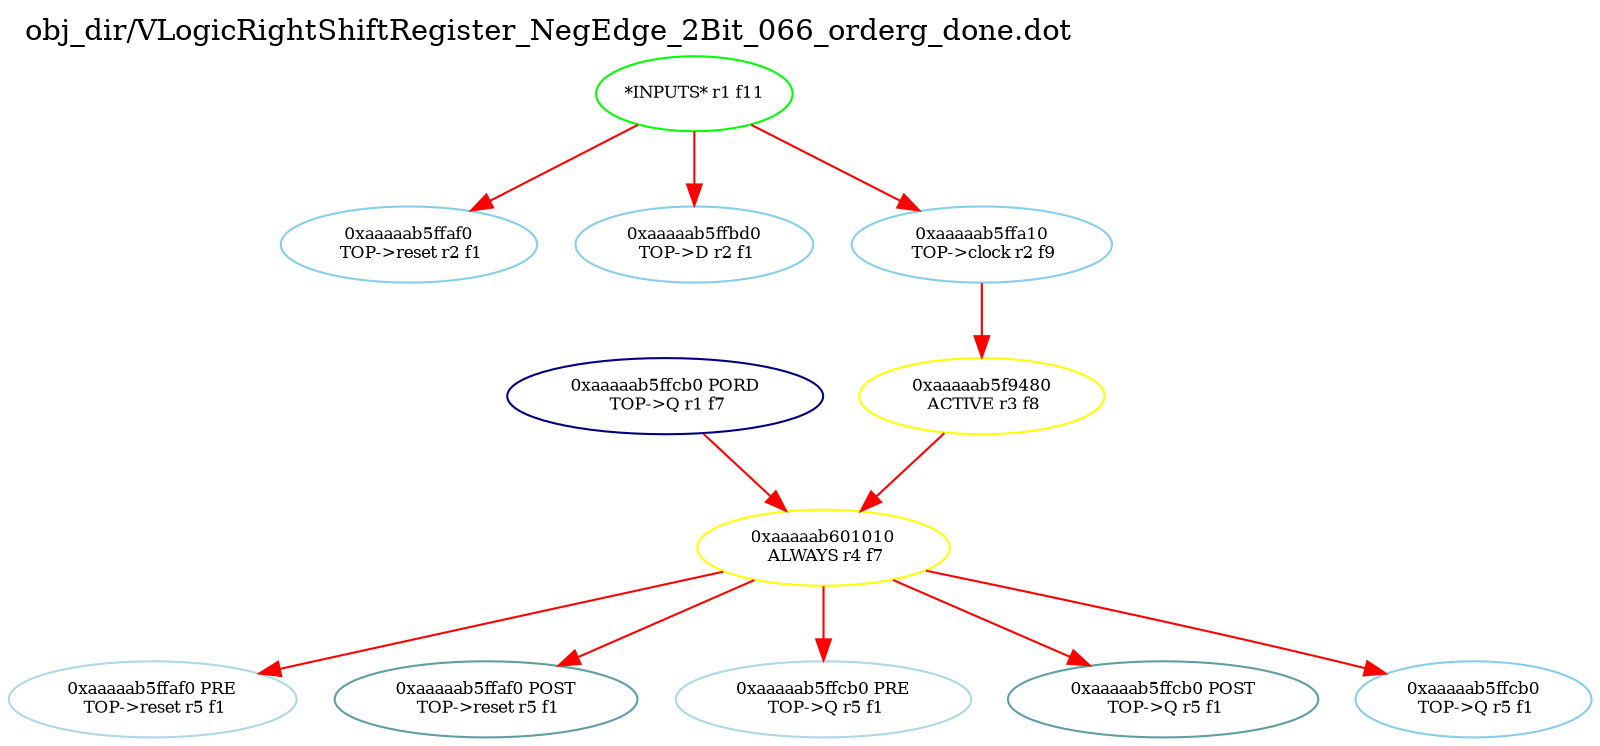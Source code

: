 digraph v3graph {
	graph	[label="obj_dir/VLogicRightShiftRegister_NegEdge_2Bit_066_orderg_done.dot",
		 labelloc=t, labeljust=l,
		 //size="7.5,10",
		 rankdir=TB];
	n0xaaaaab5ff850_0	[fontsize=8 label="0xaaaaab5ffcb0 PORD\n TOP->Q r1 f7", color=NavyBlue];
	n1	[fontsize=8 label="*INPUTS* r1 f11", color=green];
	n0xaaaaab5ff850_2	[fontsize=8 label="0xaaaaab5ffaf0\n TOP->reset r2 f1", color=skyblue];
	n0xaaaaab5ff850_3	[fontsize=8 label="0xaaaaab5ffbd0\n TOP->D r2 f1", color=skyblue];
	n0xaaaaab5ff850_4	[fontsize=8 label="0xaaaaab5ffa10\n TOP->clock r2 f9", color=skyblue];
	n0xaaaaab5ff850_5	[fontsize=8 label="0xaaaaab5f9480\n ACTIVE r3 f8", color=yellow];
	n0xaaaaab5ff850_6	[fontsize=8 label="0xaaaaab601010\n ALWAYS r4 f7", color=yellow];
	n0xaaaaab5ff850_7	[fontsize=8 label="0xaaaaab5ffaf0 PRE\n TOP->reset r5 f1", color=lightblue];
	n0xaaaaab5ff850_8	[fontsize=8 label="0xaaaaab5ffaf0 POST\n TOP->reset r5 f1", color=CadetBlue];
	n0xaaaaab5ff850_9	[fontsize=8 label="0xaaaaab5ffcb0 PRE\n TOP->Q r5 f1", color=lightblue];
	n0xaaaaab5ff850_10	[fontsize=8 label="0xaaaaab5ffcb0 POST\n TOP->Q r5 f1", color=CadetBlue];
	n0xaaaaab5ff850_11	[fontsize=8 label="0xaaaaab5ffcb0\n TOP->Q r5 f1", color=skyblue];
	n0xaaaaab5ff850_0 -> n0xaaaaab5ff850_6 [fontsize=8 label="" weight=32 color=red];
	n1 -> n0xaaaaab5ff850_2 [fontsize=8 label="" weight=1 color=red];
	n1 -> n0xaaaaab5ff850_3 [fontsize=8 label="" weight=1 color=red];
	n1 -> n0xaaaaab5ff850_4 [fontsize=8 label="" weight=1 color=red];
	n0xaaaaab5ff850_4 -> n0xaaaaab5ff850_5 [fontsize=8 label="" weight=8 color=red];
	n0xaaaaab5ff850_5 -> n0xaaaaab5ff850_6 [fontsize=8 label="" weight=32 color=red];
	n0xaaaaab5ff850_6 -> n0xaaaaab5ff850_7 [fontsize=8 label="" weight=32 color=red];
	n0xaaaaab5ff850_6 -> n0xaaaaab5ff850_8 [fontsize=8 label="" weight=2 color=red];
	n0xaaaaab5ff850_6 -> n0xaaaaab5ff850_9 [fontsize=8 label="" weight=32 color=red];
	n0xaaaaab5ff850_6 -> n0xaaaaab5ff850_10 [fontsize=8 label="" weight=2 color=red];
	n0xaaaaab5ff850_6 -> n0xaaaaab5ff850_11 [fontsize=8 label="" weight=32 color=red];
}
